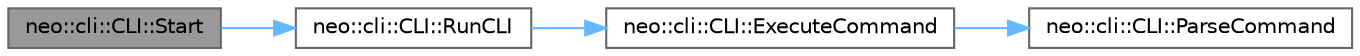 digraph "neo::cli::CLI::Start"
{
 // LATEX_PDF_SIZE
  bgcolor="transparent";
  edge [fontname=Helvetica,fontsize=10,labelfontname=Helvetica,labelfontsize=10];
  node [fontname=Helvetica,fontsize=10,shape=box,height=0.2,width=0.4];
  rankdir="LR";
  Node1 [id="Node000001",label="neo::cli::CLI::Start",height=0.2,width=0.4,color="gray40", fillcolor="grey60", style="filled", fontcolor="black",tooltip="Starts the CLI."];
  Node1 -> Node2 [id="edge4_Node000001_Node000002",color="steelblue1",style="solid",tooltip=" "];
  Node2 [id="Node000002",label="neo::cli::CLI::RunCLI",height=0.2,width=0.4,color="grey40", fillcolor="white", style="filled",URL="$classneo_1_1cli_1_1_c_l_i.html#a3791ec754518c332c923014c5d8c45d3",tooltip="Runs the CLI."];
  Node2 -> Node3 [id="edge5_Node000002_Node000003",color="steelblue1",style="solid",tooltip=" "];
  Node3 [id="Node000003",label="neo::cli::CLI::ExecuteCommand",height=0.2,width=0.4,color="grey40", fillcolor="white", style="filled",URL="$classneo_1_1cli_1_1_c_l_i.html#a92ac70c1e698610594b04271884aa694",tooltip="Executes a command."];
  Node3 -> Node4 [id="edge6_Node000003_Node000004",color="steelblue1",style="solid",tooltip=" "];
  Node4 [id="Node000004",label="neo::cli::CLI::ParseCommand",height=0.2,width=0.4,color="grey40", fillcolor="white", style="filled",URL="$classneo_1_1cli_1_1_c_l_i.html#a92c83e076527e398c54ae3d2a16a7b5e",tooltip="Parses a command."];
}

